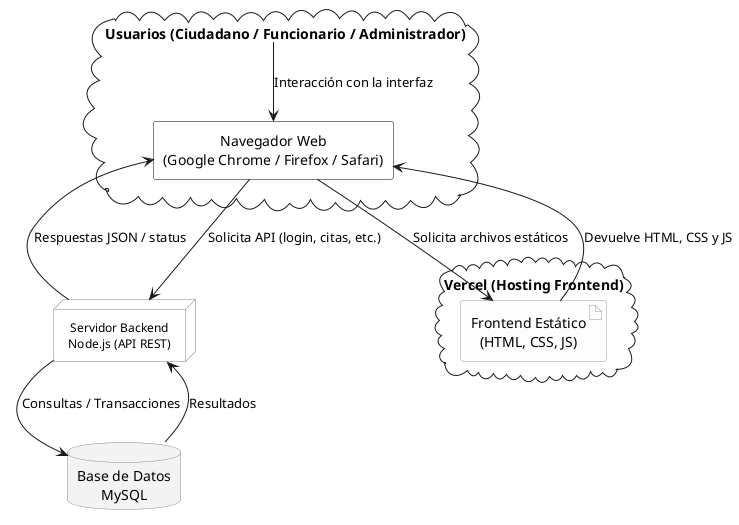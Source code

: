 @startuml

skinparam cloudColor #EEF3F7
skinparam componentStyle uml2
skinparam rectangle {
  BackgroundColor White
  BorderColor Black
}
skinparam artifact {
  BackgroundColor #FDFDFD
  BorderColor #999999
}
skinparam database {
  BackgroundColor #F3F3F3
  BorderColor #888888
}
skinparam node {
  BackgroundColor White
  BorderColor Gray
  FontSize 12
}
skinparam defaultTextAlignment center

' Clientes
cloud "Usuarios (Ciudadano / Funcionario / Administrador)" as Cliente {
  rectangle "Navegador Web\n(Google Chrome / Firefox / Safari)" as Navegador
}

' Frontend (estático)
cloud "Vercel (Hosting Frontend)" as Vercel {
  artifact "Frontend Estático\n(HTML, CSS, JS)" as Frontend
}

' Backend Node.js
node "Servidor Backend\nNode.js (API REST)" as Backend

' Base de Datos MySQL
database "Base de Datos\nMySQL" as BD

' Flujo de interacción
Cliente --> Navegador : Interacción con la interfaz
Navegador --> Frontend : Solicita archivos estáticos
Frontend --> Navegador : Devuelve HTML, CSS y JS

Navegador --> Backend : Solicita API (login, citas, etc.)
Backend --> BD : Consultas / Transacciones
BD --> Backend : Resultados
Backend --> Navegador : Respuestas JSON / status

@enduml
